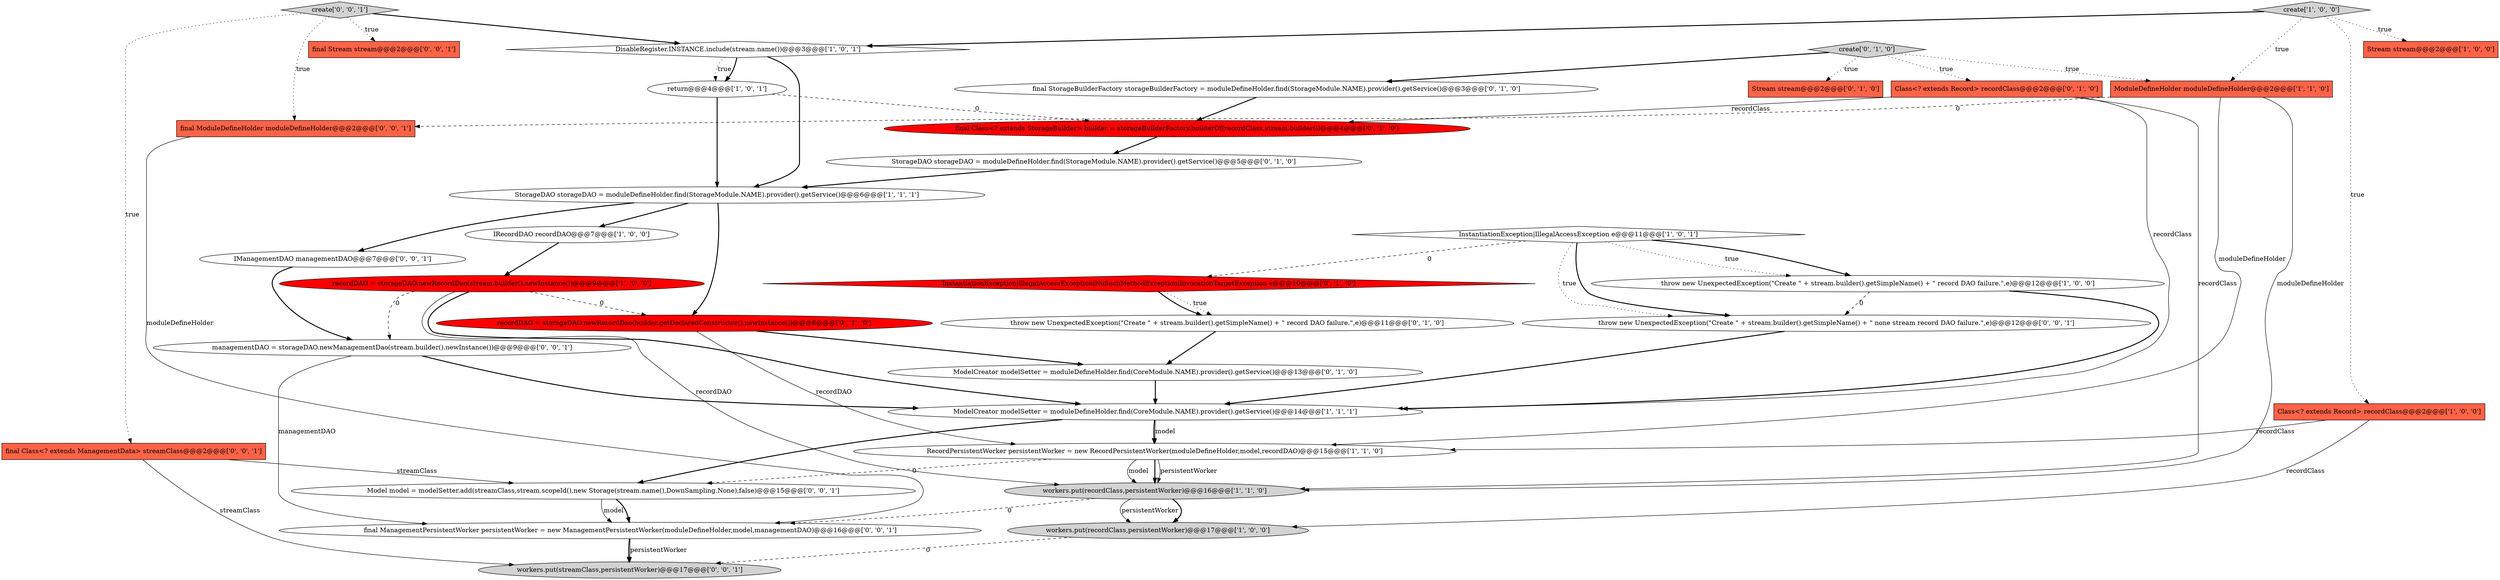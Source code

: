 digraph {
18 [style = filled, label = "create['0', '1', '0']", fillcolor = lightgray, shape = diamond image = "AAA0AAABBB2BBB"];
9 [style = filled, label = "throw new UnexpectedException(\"Create \" + stream.builder().getSimpleName() + \" record DAO failure.\",e)@@@12@@@['1', '0', '0']", fillcolor = white, shape = ellipse image = "AAA0AAABBB1BBB"];
26 [style = filled, label = "Model model = modelSetter.add(streamClass,stream.scopeId(),new Storage(stream.name(),DownSampling.None),false)@@@15@@@['0', '0', '1']", fillcolor = white, shape = ellipse image = "AAA0AAABBB3BBB"];
11 [style = filled, label = "Class<? extends Record> recordClass@@@2@@@['1', '0', '0']", fillcolor = tomato, shape = box image = "AAA0AAABBB1BBB"];
17 [style = filled, label = "StorageDAO storageDAO = moduleDefineHolder.find(StorageModule.NAME).provider().getService()@@@5@@@['0', '1', '0']", fillcolor = white, shape = ellipse image = "AAA0AAABBB2BBB"];
14 [style = filled, label = "ModuleDefineHolder moduleDefineHolder@@@2@@@['1', '1', '0']", fillcolor = tomato, shape = box image = "AAA0AAABBB1BBB"];
12 [style = filled, label = "return@@@4@@@['1', '0', '1']", fillcolor = white, shape = ellipse image = "AAA0AAABBB1BBB"];
24 [style = filled, label = "Class<? extends Record> recordClass@@@2@@@['0', '1', '0']", fillcolor = tomato, shape = box image = "AAA0AAABBB2BBB"];
32 [style = filled, label = "create['0', '0', '1']", fillcolor = lightgray, shape = diamond image = "AAA0AAABBB3BBB"];
28 [style = filled, label = "final Class<? extends ManagementData> streamClass@@@2@@@['0', '0', '1']", fillcolor = tomato, shape = box image = "AAA0AAABBB3BBB"];
30 [style = filled, label = "final ManagementPersistentWorker persistentWorker = new ManagementPersistentWorker(moduleDefineHolder,model,managementDAO)@@@16@@@['0', '0', '1']", fillcolor = white, shape = ellipse image = "AAA0AAABBB3BBB"];
27 [style = filled, label = "throw new UnexpectedException(\"Create \" + stream.builder().getSimpleName() + \" none stream record DAO failure.\",e)@@@12@@@['0', '0', '1']", fillcolor = white, shape = ellipse image = "AAA0AAABBB3BBB"];
22 [style = filled, label = "recordDAO = storageDAO.newRecordDao(builder.getDeclaredConstructor().newInstance())@@@8@@@['0', '1', '0']", fillcolor = red, shape = ellipse image = "AAA1AAABBB2BBB"];
6 [style = filled, label = "DisableRegister.INSTANCE.include(stream.name())@@@3@@@['1', '0', '1']", fillcolor = white, shape = diamond image = "AAA0AAABBB1BBB"];
2 [style = filled, label = "workers.put(recordClass,persistentWorker)@@@17@@@['1', '0', '0']", fillcolor = lightgray, shape = ellipse image = "AAA0AAABBB1BBB"];
20 [style = filled, label = "throw new UnexpectedException(\"Create \" + stream.builder().getSimpleName() + \" record DAO failure.\",e)@@@11@@@['0', '1', '0']", fillcolor = white, shape = ellipse image = "AAA0AAABBB2BBB"];
5 [style = filled, label = "ModelCreator modelSetter = moduleDefineHolder.find(CoreModule.NAME).provider().getService()@@@14@@@['1', '1', '1']", fillcolor = white, shape = ellipse image = "AAA0AAABBB1BBB"];
31 [style = filled, label = "managementDAO = storageDAO.newManagementDao(stream.builder().newInstance())@@@9@@@['0', '0', '1']", fillcolor = white, shape = ellipse image = "AAA0AAABBB3BBB"];
13 [style = filled, label = "create['1', '0', '0']", fillcolor = lightgray, shape = diamond image = "AAA0AAABBB1BBB"];
21 [style = filled, label = "Stream stream@@@2@@@['0', '1', '0']", fillcolor = tomato, shape = box image = "AAA0AAABBB2BBB"];
4 [style = filled, label = "IRecordDAO recordDAO@@@7@@@['1', '0', '0']", fillcolor = white, shape = ellipse image = "AAA0AAABBB1BBB"];
3 [style = filled, label = "Stream stream@@@2@@@['1', '0', '0']", fillcolor = tomato, shape = box image = "AAA0AAABBB1BBB"];
1 [style = filled, label = "recordDAO = storageDAO.newRecordDao(stream.builder().newInstance())@@@9@@@['1', '0', '0']", fillcolor = red, shape = ellipse image = "AAA1AAABBB1BBB"];
7 [style = filled, label = "StorageDAO storageDAO = moduleDefineHolder.find(StorageModule.NAME).provider().getService()@@@6@@@['1', '1', '1']", fillcolor = white, shape = ellipse image = "AAA0AAABBB1BBB"];
15 [style = filled, label = "final StorageBuilderFactory storageBuilderFactory = moduleDefineHolder.find(StorageModule.NAME).provider().getService()@@@3@@@['0', '1', '0']", fillcolor = white, shape = ellipse image = "AAA0AAABBB2BBB"];
29 [style = filled, label = "IManagementDAO managementDAO@@@7@@@['0', '0', '1']", fillcolor = white, shape = ellipse image = "AAA0AAABBB3BBB"];
10 [style = filled, label = "workers.put(recordClass,persistentWorker)@@@16@@@['1', '1', '0']", fillcolor = lightgray, shape = ellipse image = "AAA0AAABBB1BBB"];
33 [style = filled, label = "final Stream stream@@@2@@@['0', '0', '1']", fillcolor = tomato, shape = box image = "AAA0AAABBB3BBB"];
0 [style = filled, label = "InstantiationException|IllegalAccessException e@@@11@@@['1', '0', '1']", fillcolor = white, shape = diamond image = "AAA0AAABBB1BBB"];
19 [style = filled, label = "InstantiationException|IllegalAccessException|NoSuchMethodException|InvocationTargetException e@@@10@@@['0', '1', '0']", fillcolor = red, shape = diamond image = "AAA1AAABBB2BBB"];
16 [style = filled, label = "final Class<? extends StorageBuilder> builder = storageBuilderFactory.builderOf(recordClass,stream.builder())@@@4@@@['0', '1', '0']", fillcolor = red, shape = ellipse image = "AAA1AAABBB2BBB"];
25 [style = filled, label = "workers.put(streamClass,persistentWorker)@@@17@@@['0', '0', '1']", fillcolor = lightgray, shape = ellipse image = "AAA0AAABBB3BBB"];
8 [style = filled, label = "RecordPersistentWorker persistentWorker = new RecordPersistentWorker(moduleDefineHolder,model,recordDAO)@@@15@@@['1', '1', '0']", fillcolor = white, shape = ellipse image = "AAA0AAABBB1BBB"];
23 [style = filled, label = "ModelCreator modelSetter = moduleDefineHolder.find(CoreModule.NAME).provider().getService()@@@13@@@['0', '1', '0']", fillcolor = white, shape = ellipse image = "AAA0AAABBB2BBB"];
34 [style = filled, label = "final ModuleDefineHolder moduleDefineHolder@@@2@@@['0', '0', '1']", fillcolor = tomato, shape = box image = "AAA0AAABBB3BBB"];
22->8 [style = solid, label="recordDAO"];
1->5 [style = bold, label=""];
5->8 [style = bold, label=""];
8->10 [style = solid, label="model"];
8->10 [style = bold, label=""];
32->28 [style = dotted, label="true"];
0->9 [style = bold, label=""];
24->16 [style = solid, label="recordClass"];
23->5 [style = bold, label=""];
32->34 [style = dotted, label="true"];
13->3 [style = dotted, label="true"];
14->34 [style = dashed, label="0"];
12->16 [style = dashed, label="0"];
34->30 [style = solid, label="moduleDefineHolder"];
0->27 [style = bold, label=""];
19->20 [style = dotted, label="true"];
0->19 [style = dashed, label="0"];
19->20 [style = bold, label=""];
31->5 [style = bold, label=""];
29->31 [style = bold, label=""];
1->31 [style = dashed, label="0"];
18->24 [style = dotted, label="true"];
18->21 [style = dotted, label="true"];
18->15 [style = bold, label=""];
5->26 [style = bold, label=""];
14->10 [style = solid, label="moduleDefineHolder"];
9->27 [style = dashed, label="0"];
30->25 [style = bold, label=""];
28->26 [style = solid, label="streamClass"];
7->4 [style = bold, label=""];
16->17 [style = bold, label=""];
24->5 [style = solid, label="recordClass"];
5->8 [style = solid, label="model"];
15->16 [style = bold, label=""];
22->23 [style = bold, label=""];
18->14 [style = dotted, label="true"];
12->7 [style = bold, label=""];
32->33 [style = dotted, label="true"];
28->25 [style = solid, label="streamClass"];
26->30 [style = solid, label="model"];
32->6 [style = bold, label=""];
1->22 [style = dashed, label="0"];
8->10 [style = solid, label="persistentWorker"];
14->8 [style = solid, label="moduleDefineHolder"];
26->30 [style = bold, label=""];
17->7 [style = bold, label=""];
7->22 [style = bold, label=""];
24->10 [style = solid, label="recordClass"];
10->30 [style = dashed, label="0"];
20->23 [style = bold, label=""];
2->25 [style = dashed, label="0"];
9->5 [style = bold, label=""];
31->30 [style = solid, label="managementDAO"];
1->10 [style = solid, label="recordDAO"];
30->25 [style = solid, label="persistentWorker"];
13->11 [style = dotted, label="true"];
10->2 [style = bold, label=""];
4->1 [style = bold, label=""];
6->12 [style = dotted, label="true"];
27->5 [style = bold, label=""];
13->6 [style = bold, label=""];
0->27 [style = dotted, label="true"];
6->7 [style = bold, label=""];
13->14 [style = dotted, label="true"];
8->26 [style = dashed, label="0"];
10->2 [style = solid, label="persistentWorker"];
11->2 [style = solid, label="recordClass"];
0->9 [style = dotted, label="true"];
11->8 [style = solid, label="recordClass"];
7->29 [style = bold, label=""];
6->12 [style = bold, label=""];
}
